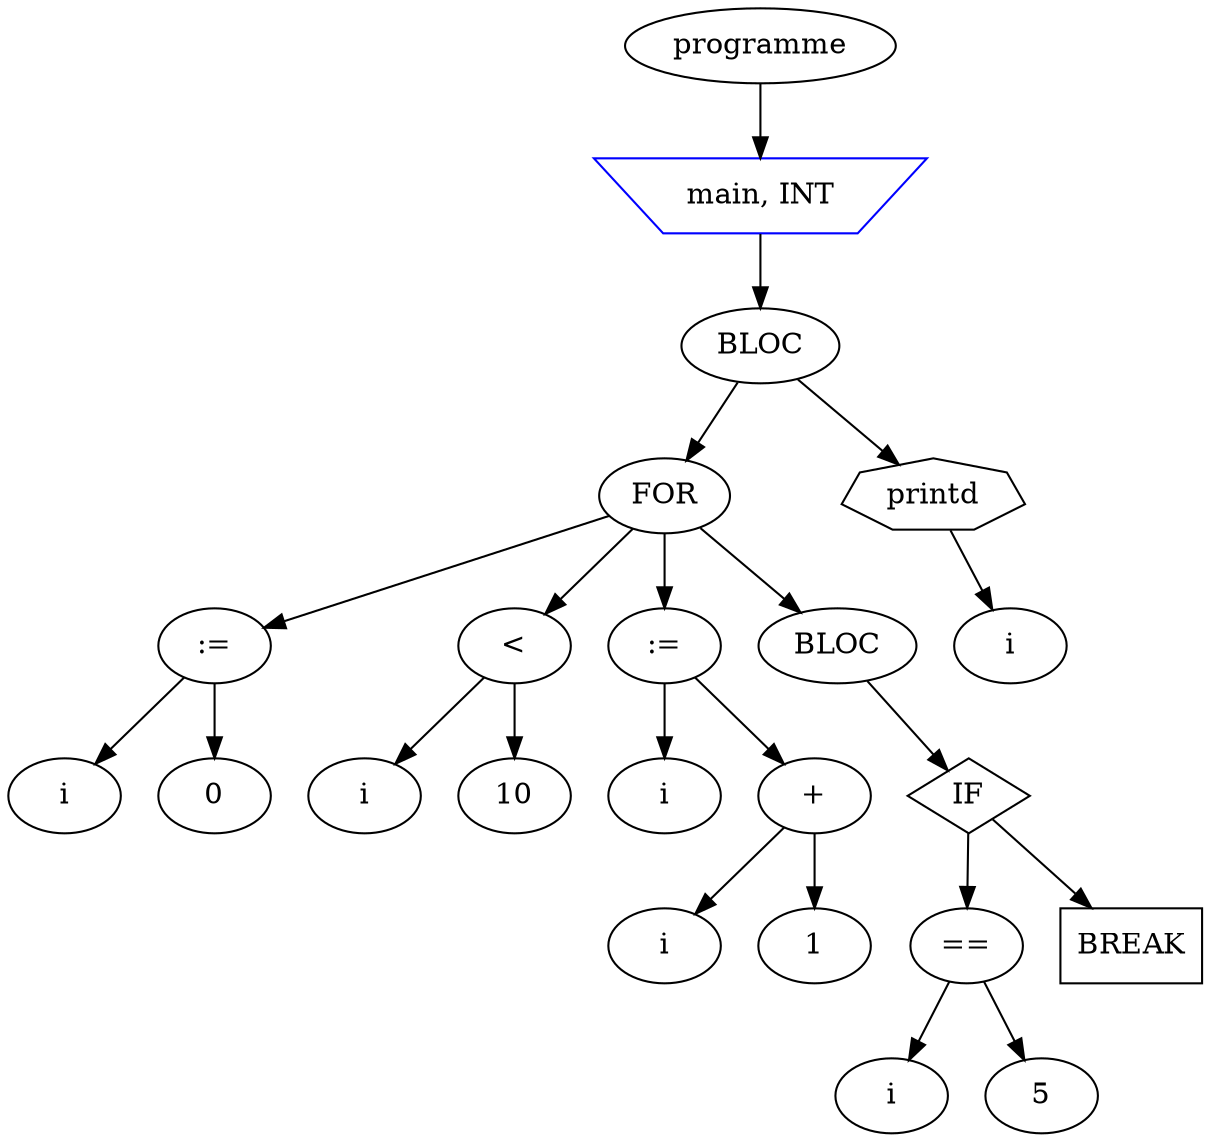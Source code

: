 digraph exempleminiC {
	node_0 [label ="programme"]
	node_1 [label ="main, INT" shape=invtrapezium color=blue]
	node_2 [label ="BLOC"]
	node_3 [label ="FOR"]
	node_4 [label =":="]
	node_5 [label ="i"]
	node_6 [label ="0"]
	node_7 [label ="<"]
	node_8 [label ="i"]
	node_9 [label ="10"]
	node_10 [label =":="]
	node_11 [label ="i"]
	node_12 [label ="+"]
	node_13 [label ="i"]
	node_14 [label ="1"]
	node_15 [label ="BLOC"]
	node_16 [label ="IF" shape = diamond]
	node_17 [label ="=="]
	node_18 [label ="i"]
	node_19 [label ="5"]
	node_20 [label ="BREAK" shape = box]
	node_21 [label ="printd" shape=septagon]
	node_22 [label ="i"]
	node_0 -> node_1
	node_1 -> node_2
	node_2 -> node_3
	node_3 -> node_4
	node_4 -> node_5
	node_4 -> node_6
	node_3 -> node_7
	node_7 -> node_8
	node_7 -> node_9
	node_3 -> node_10
	node_10 -> node_11
	node_10 -> node_12
	node_12 -> node_13
	node_12 -> node_14
	node_3 -> node_15
	node_15 -> node_16
	node_16 -> node_17
	node_17 -> node_18
	node_17 -> node_19
	node_16 -> node_20
	node_2 -> node_21
	node_21 -> node_22

}